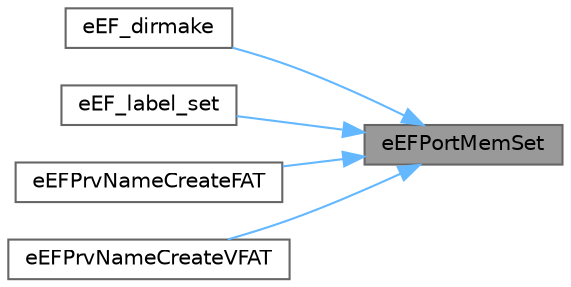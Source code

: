 digraph "eEFPortMemSet"
{
 // LATEX_PDF_SIZE
  bgcolor="transparent";
  edge [fontname=Helvetica,fontsize=10,labelfontname=Helvetica,labelfontsize=10];
  node [fontname=Helvetica,fontsize=10,shape=box,height=0.2,width=0.4];
  rankdir="RL";
  Node1 [id="Node000001",label="eEFPortMemSet",height=0.2,width=0.4,color="gray40", fillcolor="grey60", style="filled", fontcolor="black",tooltip="Set memory to a known value."];
  Node1 -> Node2 [id="edge1_Node000001_Node000002",dir="back",color="steelblue1",style="solid",tooltip=" "];
  Node2 [id="Node000002",label="eEF_dirmake",height=0.2,width=0.4,color="grey40", fillcolor="white", style="filled",URL="$ef__dirmake_8c.html#ab556a94bd3323965dc0e82a59694e42c",tooltip="Create a Directory."];
  Node1 -> Node3 [id="edge2_Node000001_Node000003",dir="back",color="steelblue1",style="solid",tooltip=" "];
  Node3 [id="Node000003",label="eEF_label_set",height=0.2,width=0.4,color="grey40", fillcolor="white", style="filled",URL="$ef__label__set_8c.html#a856cac9d6edece47116c434a8ddbca24",tooltip="Set Volume Label."];
  Node1 -> Node4 [id="edge3_Node000001_Node000004",dir="back",color="steelblue1",style="solid",tooltip=" "];
  Node4 [id="Node000004",label="eEFPrvNameCreateFAT",height=0.2,width=0.4,color="grey40", fillcolor="white", style="filled",URL="$ef__prv__create__name__fat_8c.html#af9b1c5fa554f4350d55a1184cdb094fb",tooltip="Pick a top segment and create the object name in directory form FAT version."];
  Node1 -> Node5 [id="edge4_Node000001_Node000005",dir="back",color="steelblue1",style="solid",tooltip=" "];
  Node5 [id="Node000005",label="eEFPrvNameCreateVFAT",height=0.2,width=0.4,color="grey40", fillcolor="white", style="filled",URL="$ef__prv__create__name__vfat_8c.html#ac2516c1dabaf6d7f9765b63fa576f7fe",tooltip="Pick a top segment and create the object name in directory form VFAT version."];
}
